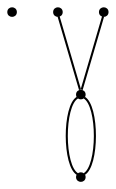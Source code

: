 graph {
  node [shape=point,comment="{\"directed\":false,\"doi\":\"10.1007/978-3-030-68766-3_12\",\"figure\":\"3 (2)\"}"]

  v0 [pos="1241.9728880484058,269.07709765677725"]
  v1 [pos="1159.120073061043,269.07890195601624"]
  v2 [pos="1185.5628078533746,269.07709765677725"]
  v3 [pos="1129.151678449451,269.0770976567772"]
  v4 [pos="1072.7418049167773,269.0781428785831"]

  v4 -- v1 [id="-12",pos="1072.7418049167773,269.0781428785831 1159.120073061043,269.07890195601624 1159.120073061043,269.07890195601624 1159.120073061043,269.07890195601624"]
  v3 -- v1 [id="-39",pos="1129.151678449451,269.0770976567772 1159.120073061043,269.07890195601624 1159.120073061043,269.07890195601624 1159.120073061043,269.07890195601624"]
  v2 -- v1 [id="-88",pos="1185.5628078533746,269.07709765677725 1159.120073061043,269.07890195601624 1159.120073061043,269.07890195601624 1159.120073061043,269.07890195601624"]
  v1 -- v4 [id="-11",pos="1159.120073061043,269.07890195601624 1073.9837026115217,251.4297078102204 1073.9837026115217,251.4297078102204 1073.9837026115217,251.4297078102204 1073.0043138021388,254.90105237083395 1073.0043138021388,254.90105237083395 1073.0043138021388,254.90105237083395 1072.7418049167773,269.0781428785831 1072.7418049167773,269.0781428785831 1072.7418049167773,269.0781428785831"]
}